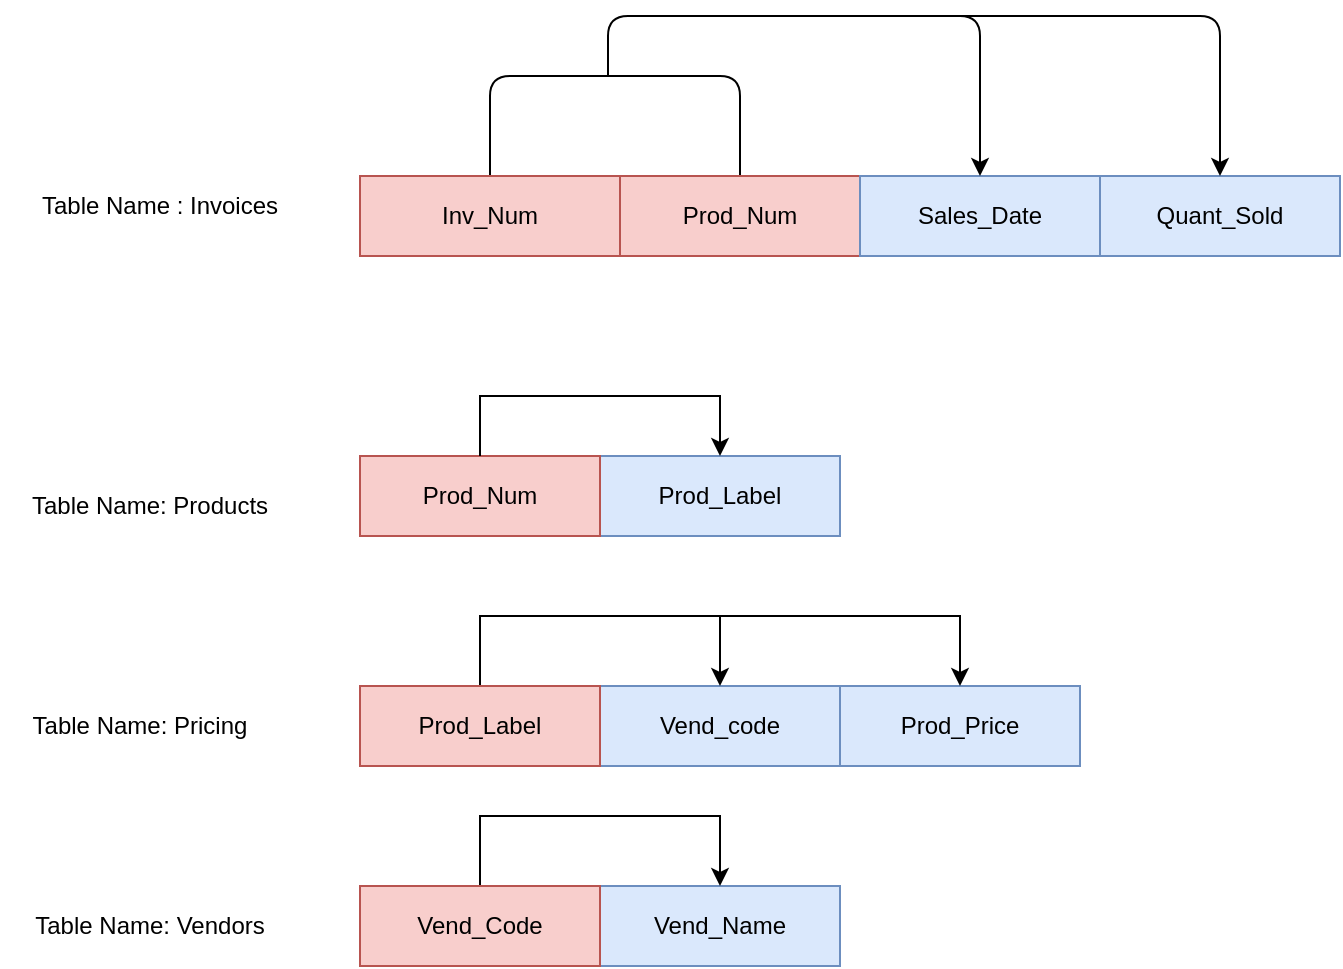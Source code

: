 <mxfile version="19.0.2" type="device"><diagram id="WD_7uIni7ccKlxqXDTi2" name="Page-1"><mxGraphModel dx="1381" dy="764" grid="1" gridSize="10" guides="1" tooltips="1" connect="1" arrows="1" fold="1" page="1" pageScale="1" pageWidth="827" pageHeight="1169" math="0" shadow="0"><root><mxCell id="0"/><mxCell id="1" parent="0"/><mxCell id="aSH4oW-oFReEgqt75yA1-22" style="edgeStyle=orthogonalEdgeStyle;orthogonalLoop=1;jettySize=auto;html=1;exitX=0.5;exitY=0;exitDx=0;exitDy=0;entryX=0.5;entryY=0;entryDx=0;entryDy=0;rounded=1;strokeColor=default;endArrow=none;endFill=0;" edge="1" parent="1" source="aSH4oW-oFReEgqt75yA1-1" target="aSH4oW-oFReEgqt75yA1-2"><mxGeometry relative="1" as="geometry"><Array as="points"><mxPoint x="305" y="140"/><mxPoint x="430" y="140"/></Array></mxGeometry></mxCell><mxCell id="aSH4oW-oFReEgqt75yA1-1" value="Inv_Num" style="rounded=0;whiteSpace=wrap;html=1;fillColor=#f8cecc;strokeColor=#b85450;" vertex="1" parent="1"><mxGeometry x="240" y="190" width="130" height="40" as="geometry"/></mxCell><mxCell id="aSH4oW-oFReEgqt75yA1-2" value="Prod_Num" style="rounded=0;whiteSpace=wrap;html=1;fillColor=#f8cecc;strokeColor=#b85450;" vertex="1" parent="1"><mxGeometry x="370" y="190" width="120" height="40" as="geometry"/></mxCell><mxCell id="aSH4oW-oFReEgqt75yA1-3" value="Quant_Sold" style="rounded=0;whiteSpace=wrap;html=1;fillColor=#dae8fc;strokeColor=#6c8ebf;" vertex="1" parent="1"><mxGeometry x="610" y="190" width="120" height="40" as="geometry"/></mxCell><mxCell id="aSH4oW-oFReEgqt75yA1-5" value="Sales_Date" style="rounded=0;whiteSpace=wrap;html=1;fillColor=#dae8fc;strokeColor=#6c8ebf;" vertex="1" parent="1"><mxGeometry x="490" y="190" width="120" height="40" as="geometry"/></mxCell><mxCell id="aSH4oW-oFReEgqt75yA1-6" value="Table Name : Invoices" style="text;html=1;strokeColor=none;fillColor=none;align=center;verticalAlign=middle;whiteSpace=wrap;rounded=0;" vertex="1" parent="1"><mxGeometry x="60" y="190" width="160" height="30" as="geometry"/></mxCell><mxCell id="aSH4oW-oFReEgqt75yA1-17" value="Prod_Label" style="rounded=0;whiteSpace=wrap;html=1;fillColor=#dae8fc;strokeColor=#6c8ebf;" vertex="1" parent="1"><mxGeometry x="360" y="330" width="120" height="40" as="geometry"/></mxCell><mxCell id="aSH4oW-oFReEgqt75yA1-18" value="Prod_Num" style="rounded=0;whiteSpace=wrap;html=1;fillColor=#f8cecc;strokeColor=#b85450;" vertex="1" parent="1"><mxGeometry x="240" y="330" width="120" height="40" as="geometry"/></mxCell><mxCell id="aSH4oW-oFReEgqt75yA1-19" value="Table Name: Products" style="text;html=1;strokeColor=none;fillColor=none;align=center;verticalAlign=middle;whiteSpace=wrap;rounded=0;" vertex="1" parent="1"><mxGeometry x="70" y="340" width="130" height="30" as="geometry"/></mxCell><mxCell id="aSH4oW-oFReEgqt75yA1-24" value="" style="endArrow=classic;html=1;rounded=1;strokeColor=default;entryX=0.5;entryY=0;entryDx=0;entryDy=0;endFill=1;" edge="1" parent="1" target="aSH4oW-oFReEgqt75yA1-5"><mxGeometry width="50" height="50" relative="1" as="geometry"><mxPoint x="364" y="140" as="sourcePoint"/><mxPoint x="560" y="90" as="targetPoint"/><Array as="points"><mxPoint x="364" y="110"/><mxPoint x="550" y="110"/></Array></mxGeometry></mxCell><mxCell id="aSH4oW-oFReEgqt75yA1-25" value="" style="endArrow=classic;html=1;rounded=1;strokeColor=default;entryX=0.5;entryY=0;entryDx=0;entryDy=0;endFill=1;" edge="1" parent="1" target="aSH4oW-oFReEgqt75yA1-3"><mxGeometry width="50" height="50" relative="1" as="geometry"><mxPoint x="520" y="110" as="sourcePoint"/><mxPoint x="390" y="350" as="targetPoint"/><Array as="points"><mxPoint x="670" y="110"/></Array></mxGeometry></mxCell><mxCell id="aSH4oW-oFReEgqt75yA1-27" value="" style="endArrow=classic;html=1;rounded=0;strokeColor=default;entryX=0.5;entryY=0;entryDx=0;entryDy=0;exitX=0.5;exitY=0;exitDx=0;exitDy=0;" edge="1" parent="1" source="aSH4oW-oFReEgqt75yA1-18" target="aSH4oW-oFReEgqt75yA1-17"><mxGeometry width="50" height="50" relative="1" as="geometry"><mxPoint x="300" y="270" as="sourcePoint"/><mxPoint x="440" y="260" as="targetPoint"/><Array as="points"><mxPoint x="300" y="300"/><mxPoint x="420" y="300"/></Array></mxGeometry></mxCell><mxCell id="aSH4oW-oFReEgqt75yA1-32" value="Vend_Name" style="rounded=0;whiteSpace=wrap;html=1;fillColor=#dae8fc;strokeColor=#6c8ebf;" vertex="1" parent="1"><mxGeometry x="360" y="545" width="120" height="40" as="geometry"/></mxCell><mxCell id="aSH4oW-oFReEgqt75yA1-34" style="edgeStyle=orthogonalEdgeStyle;rounded=0;orthogonalLoop=1;jettySize=auto;html=1;exitX=0.5;exitY=0;exitDx=0;exitDy=0;entryX=0.5;entryY=0;entryDx=0;entryDy=0;endArrow=classic;endFill=1;strokeColor=default;" edge="1" parent="1" source="aSH4oW-oFReEgqt75yA1-33" target="aSH4oW-oFReEgqt75yA1-32"><mxGeometry relative="1" as="geometry"><Array as="points"><mxPoint x="300" y="510"/><mxPoint x="420" y="510"/></Array></mxGeometry></mxCell><mxCell id="aSH4oW-oFReEgqt75yA1-33" value="Vend_Code" style="rounded=0;whiteSpace=wrap;html=1;fillColor=#f8cecc;strokeColor=#b85450;" vertex="1" parent="1"><mxGeometry x="240" y="545" width="120" height="40" as="geometry"/></mxCell><mxCell id="aSH4oW-oFReEgqt75yA1-35" value="Table Name: Vendors" style="text;html=1;strokeColor=none;fillColor=none;align=center;verticalAlign=middle;whiteSpace=wrap;rounded=0;" vertex="1" parent="1"><mxGeometry x="65" y="550" width="140" height="30" as="geometry"/></mxCell><mxCell id="aSH4oW-oFReEgqt75yA1-36" value="Vend_code" style="rounded=0;whiteSpace=wrap;html=1;fillColor=#dae8fc;strokeColor=#6c8ebf;" vertex="1" parent="1"><mxGeometry x="360" y="445" width="120" height="40" as="geometry"/></mxCell><mxCell id="aSH4oW-oFReEgqt75yA1-37" value="Prod_Price" style="rounded=0;whiteSpace=wrap;html=1;fillColor=#dae8fc;strokeColor=#6c8ebf;" vertex="1" parent="1"><mxGeometry x="480" y="445" width="120" height="40" as="geometry"/></mxCell><mxCell id="aSH4oW-oFReEgqt75yA1-40" style="edgeStyle=orthogonalEdgeStyle;rounded=0;orthogonalLoop=1;jettySize=auto;html=1;exitX=0.5;exitY=0;exitDx=0;exitDy=0;entryX=0.5;entryY=0;entryDx=0;entryDy=0;endArrow=classic;endFill=1;strokeColor=default;" edge="1" parent="1" source="aSH4oW-oFReEgqt75yA1-38" target="aSH4oW-oFReEgqt75yA1-37"><mxGeometry relative="1" as="geometry"><Array as="points"><mxPoint x="300" y="410"/><mxPoint x="540" y="410"/></Array></mxGeometry></mxCell><mxCell id="aSH4oW-oFReEgqt75yA1-38" value="Prod_Label" style="rounded=0;whiteSpace=wrap;html=1;fillColor=#f8cecc;strokeColor=#b85450;" vertex="1" parent="1"><mxGeometry x="240" y="445" width="120" height="40" as="geometry"/></mxCell><mxCell id="aSH4oW-oFReEgqt75yA1-39" value="Table Name: Pricing" style="text;html=1;strokeColor=none;fillColor=none;align=center;verticalAlign=middle;whiteSpace=wrap;rounded=0;" vertex="1" parent="1"><mxGeometry x="70" y="450" width="120" height="30" as="geometry"/></mxCell><mxCell id="aSH4oW-oFReEgqt75yA1-41" value="" style="endArrow=classic;html=1;rounded=0;strokeColor=default;entryX=0.5;entryY=0;entryDx=0;entryDy=0;" edge="1" parent="1" target="aSH4oW-oFReEgqt75yA1-36"><mxGeometry width="50" height="50" relative="1" as="geometry"><mxPoint x="420" y="410" as="sourcePoint"/><mxPoint x="420" y="440" as="targetPoint"/></mxGeometry></mxCell></root></mxGraphModel></diagram></mxfile>